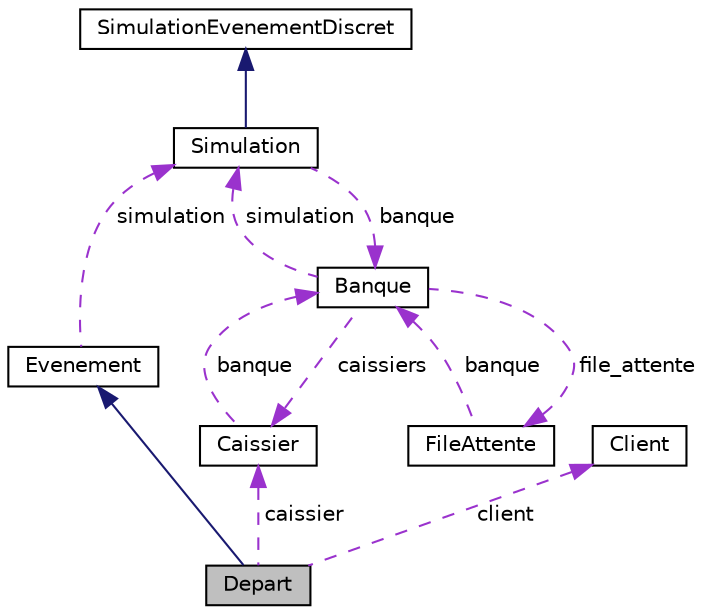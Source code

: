 digraph "Depart"
{
  edge [fontname="Helvetica",fontsize="10",labelfontname="Helvetica",labelfontsize="10"];
  node [fontname="Helvetica",fontsize="10",shape=record];
  Node2 [label="Depart",height=0.2,width=0.4,color="black", fillcolor="grey75", style="filled", fontcolor="black"];
  Node3 -> Node2 [dir="back",color="midnightblue",fontsize="10",style="solid",fontname="Helvetica"];
  Node3 [label="Evenement",height=0.2,width=0.4,color="black", fillcolor="white", style="filled",URL="$classEvenement.html"];
  Node4 -> Node3 [dir="back",color="darkorchid3",fontsize="10",style="dashed",label=" simulation" ,fontname="Helvetica"];
  Node4 [label="Simulation",height=0.2,width=0.4,color="black", fillcolor="white", style="filled",URL="$classSimulation.html"];
  Node5 -> Node4 [dir="back",color="midnightblue",fontsize="10",style="solid",fontname="Helvetica"];
  Node5 [label="SimulationEvenementDiscret",height=0.2,width=0.4,color="black", fillcolor="white", style="filled",URL="$classSimulationEvenementDiscret.html"];
  Node6 -> Node4 [dir="back",color="darkorchid3",fontsize="10",style="dashed",label=" banque" ,fontname="Helvetica"];
  Node6 [label="Banque",height=0.2,width=0.4,color="black", fillcolor="white", style="filled",URL="$classBanque.html"];
  Node7 -> Node6 [dir="back",color="darkorchid3",fontsize="10",style="dashed",label=" caissiers" ,fontname="Helvetica"];
  Node7 [label="Caissier",height=0.2,width=0.4,color="black", fillcolor="white", style="filled",URL="$classCaissier.html"];
  Node6 -> Node7 [dir="back",color="darkorchid3",fontsize="10",style="dashed",label=" banque" ,fontname="Helvetica"];
  Node4 -> Node6 [dir="back",color="darkorchid3",fontsize="10",style="dashed",label=" simulation" ,fontname="Helvetica"];
  Node8 -> Node6 [dir="back",color="darkorchid3",fontsize="10",style="dashed",label=" file_attente" ,fontname="Helvetica"];
  Node8 [label="FileAttente",height=0.2,width=0.4,color="black", fillcolor="white", style="filled",URL="$classFileAttente.html"];
  Node6 -> Node8 [dir="back",color="darkorchid3",fontsize="10",style="dashed",label=" banque" ,fontname="Helvetica"];
  Node7 -> Node2 [dir="back",color="darkorchid3",fontsize="10",style="dashed",label=" caissier" ,fontname="Helvetica"];
  Node9 -> Node2 [dir="back",color="darkorchid3",fontsize="10",style="dashed",label=" client" ,fontname="Helvetica"];
  Node9 [label="Client",height=0.2,width=0.4,color="black", fillcolor="white", style="filled",URL="$classClient.html"];
}
